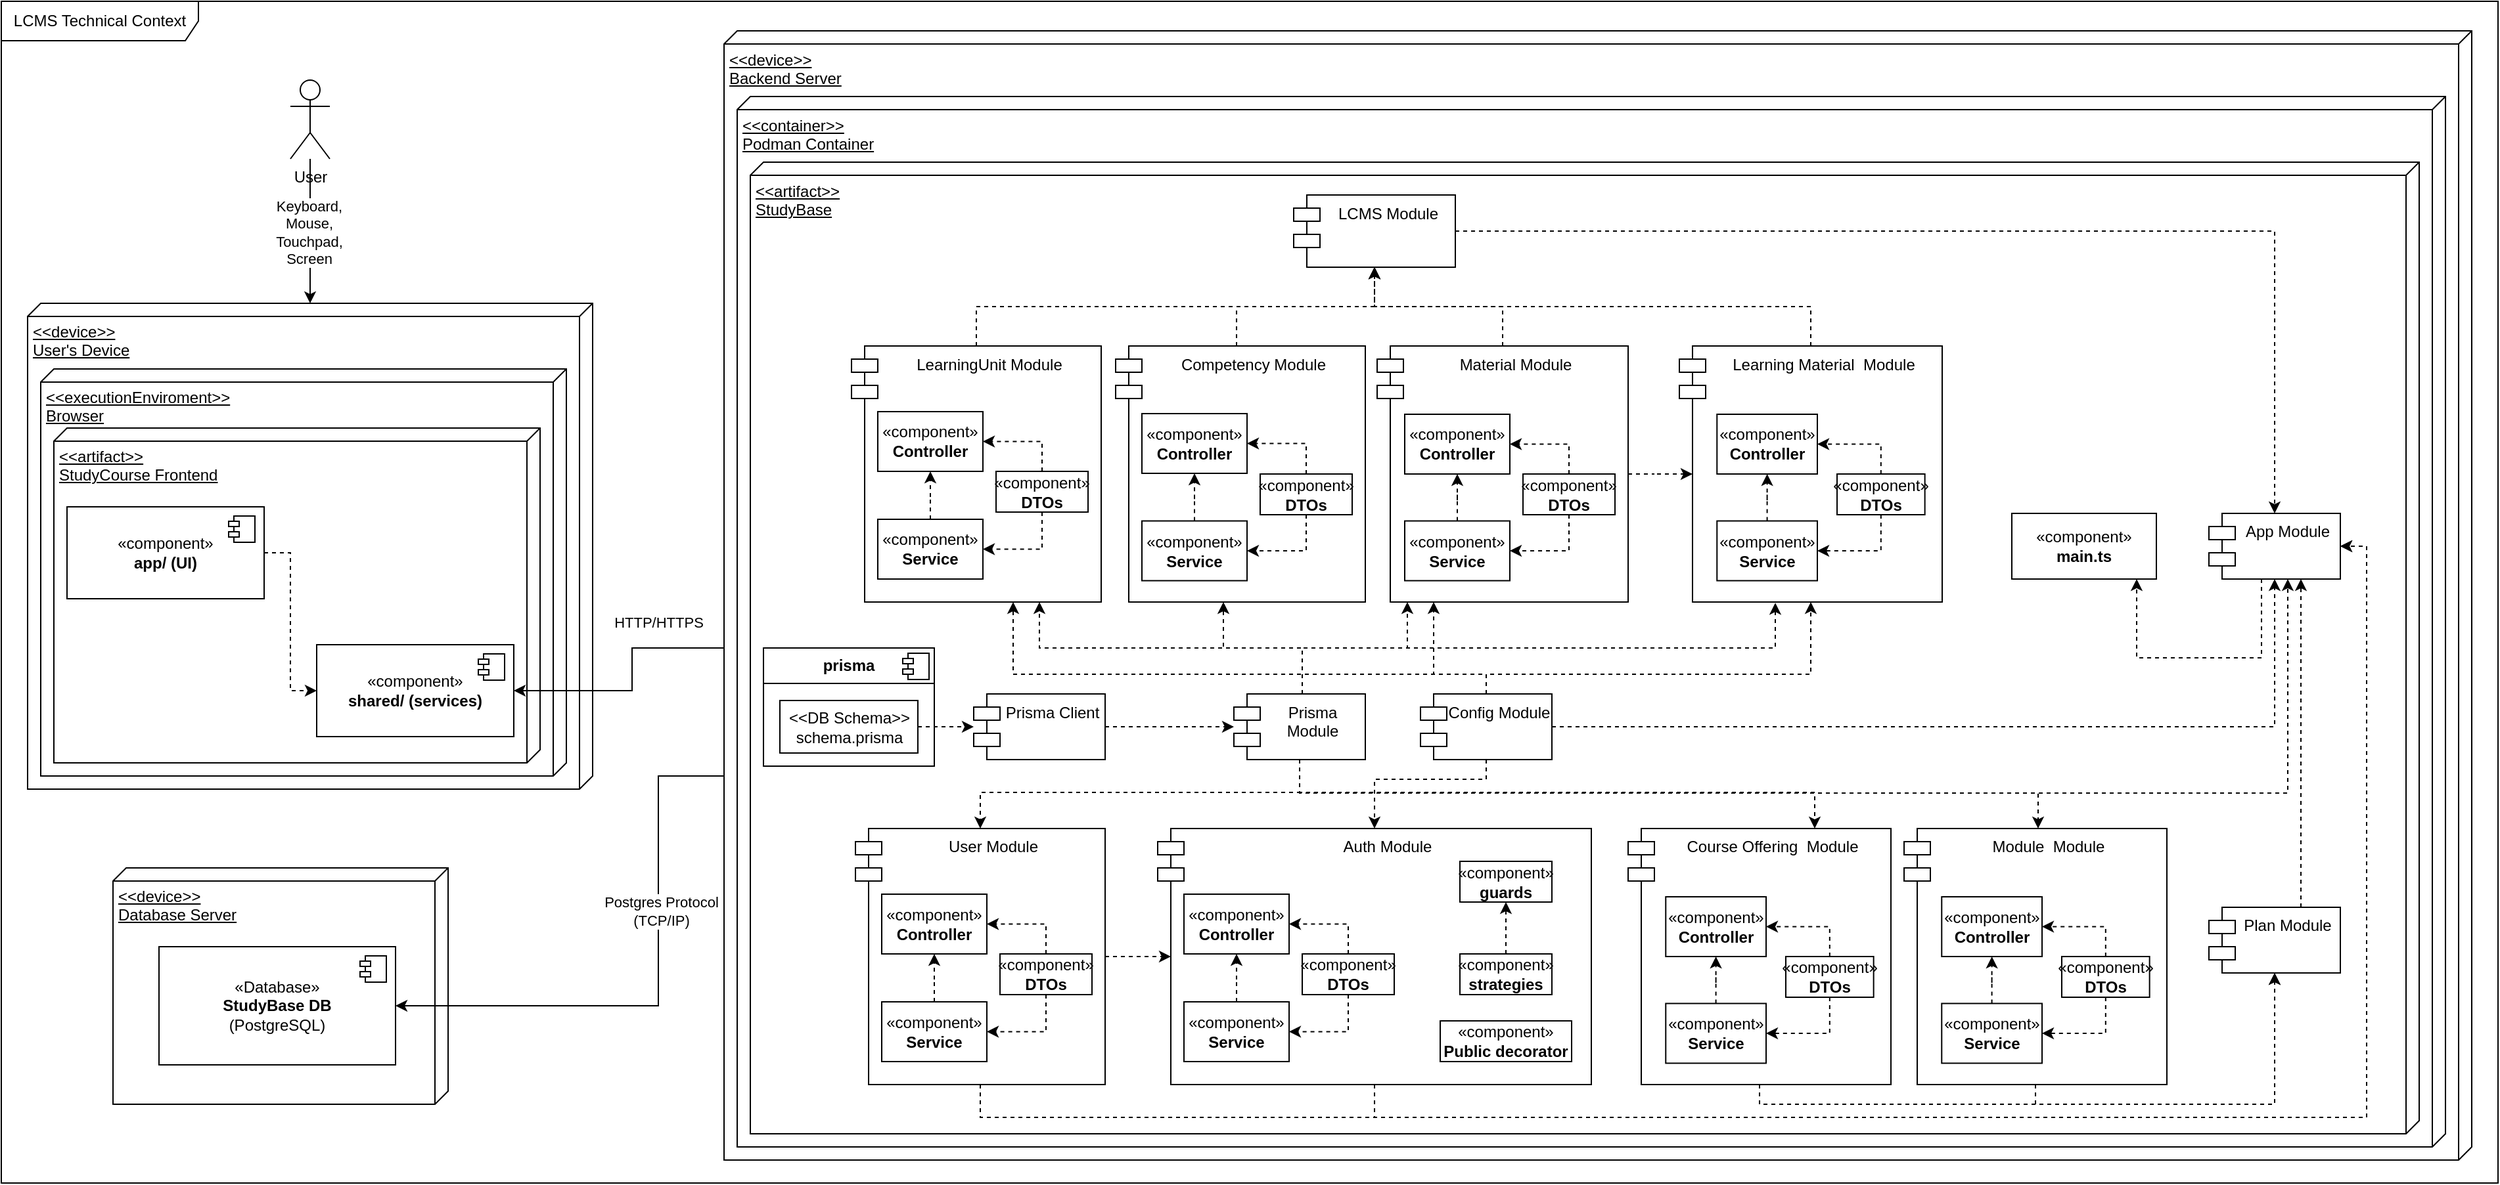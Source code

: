<mxfile version="25.0.3">
  <diagram name="Page-1" id="3V8vz6xEhUbXwEFhNSxs">
    <mxGraphModel dx="1974" dy="1777" grid="1" gridSize="10" guides="1" tooltips="1" connect="1" arrows="1" fold="1" page="1" pageScale="1" pageWidth="827" pageHeight="1169" math="0" shadow="0">
      <root>
        <mxCell id="0" />
        <mxCell id="1" parent="0" />
        <mxCell id="BuL4cJ5vDAZep0cfOdnn-6" style="edgeStyle=orthogonalEdgeStyle;rounded=1;orthogonalLoop=1;jettySize=auto;html=1;curved=0;" parent="1" source="BuL4cJ5vDAZep0cfOdnn-1" target="BuL4cJ5vDAZep0cfOdnn-3" edge="1">
          <mxGeometry relative="1" as="geometry" />
        </mxCell>
        <mxCell id="BuL4cJ5vDAZep0cfOdnn-7" value="&lt;div&gt;Keyboard,&lt;/div&gt;&lt;div&gt;Mouse,&lt;/div&gt;&lt;div&gt;Touchpad,&lt;/div&gt;&lt;div&gt;Screen&lt;br&gt;&lt;/div&gt;" style="edgeLabel;html=1;align=center;verticalAlign=middle;resizable=0;points=[];" parent="BuL4cJ5vDAZep0cfOdnn-6" vertex="1" connectable="0">
          <mxGeometry x="0.01" y="-1" relative="1" as="geometry">
            <mxPoint as="offset" />
          </mxGeometry>
        </mxCell>
        <mxCell id="BuL4cJ5vDAZep0cfOdnn-1" value="User" style="shape=umlActor;verticalLabelPosition=bottom;verticalAlign=top;html=1;" parent="1" vertex="1">
          <mxGeometry x="120" width="30" height="60" as="geometry" />
        </mxCell>
        <mxCell id="BuL4cJ5vDAZep0cfOdnn-2" value="LCMS Technical Context" style="shape=umlFrame;whiteSpace=wrap;html=1;pointerEvents=0;width=150;height=30;" parent="1" vertex="1">
          <mxGeometry x="-100" y="-60" width="1900" height="900" as="geometry" />
        </mxCell>
        <mxCell id="BuL4cJ5vDAZep0cfOdnn-180" value="" style="group" parent="1" vertex="1" connectable="0">
          <mxGeometry x="-80" y="170" width="430" height="370" as="geometry" />
        </mxCell>
        <mxCell id="BuL4cJ5vDAZep0cfOdnn-3" value="&lt;div&gt;&amp;lt;&amp;lt;device&amp;gt;&amp;gt;&lt;/div&gt;&lt;div&gt;User&#39;s Device&lt;/div&gt;" style="verticalAlign=top;align=left;spacingTop=8;spacingLeft=2;spacingRight=12;shape=cube;size=10;direction=south;fontStyle=4;html=1;whiteSpace=wrap;" parent="BuL4cJ5vDAZep0cfOdnn-180" vertex="1">
          <mxGeometry width="430" height="370" as="geometry" />
        </mxCell>
        <mxCell id="BuL4cJ5vDAZep0cfOdnn-5" value="&lt;div&gt;&amp;lt;&amp;lt;executionEnviroment&amp;gt;&amp;gt;&lt;/div&gt;&lt;div&gt;Browser&lt;br&gt;&lt;/div&gt;" style="verticalAlign=top;align=left;spacingTop=8;spacingLeft=2;spacingRight=12;shape=cube;size=10;direction=south;fontStyle=4;html=1;whiteSpace=wrap;" parent="BuL4cJ5vDAZep0cfOdnn-180" vertex="1">
          <mxGeometry x="10" y="50" width="400" height="310" as="geometry" />
        </mxCell>
        <mxCell id="BuL4cJ5vDAZep0cfOdnn-8" value="&lt;div&gt;&amp;lt;&amp;lt;artifact&amp;gt;&amp;gt;&lt;/div&gt;&lt;div&gt;StudyCourse Frontend&lt;br&gt;&lt;/div&gt;" style="verticalAlign=top;align=left;spacingTop=8;spacingLeft=2;spacingRight=12;shape=cube;size=10;direction=south;fontStyle=4;html=1;whiteSpace=wrap;" parent="BuL4cJ5vDAZep0cfOdnn-180" vertex="1">
          <mxGeometry x="20" y="95" width="370" height="255" as="geometry" />
        </mxCell>
        <mxCell id="BuL4cJ5vDAZep0cfOdnn-9" value="«component»&lt;br&gt;&lt;b&gt;shared/ (services)&lt;/b&gt;" style="html=1;dropTarget=0;whiteSpace=wrap;" parent="BuL4cJ5vDAZep0cfOdnn-180" vertex="1">
          <mxGeometry x="220" y="260" width="150" height="70" as="geometry" />
        </mxCell>
        <mxCell id="BuL4cJ5vDAZep0cfOdnn-10" value="" style="shape=module;jettyWidth=8;jettyHeight=4;" parent="BuL4cJ5vDAZep0cfOdnn-9" vertex="1">
          <mxGeometry x="1" width="20" height="20" relative="1" as="geometry">
            <mxPoint x="-27" y="7" as="offset" />
          </mxGeometry>
        </mxCell>
        <mxCell id="BuL4cJ5vDAZep0cfOdnn-13" style="edgeStyle=orthogonalEdgeStyle;rounded=0;orthogonalLoop=1;jettySize=auto;html=1;entryX=0;entryY=0.5;entryDx=0;entryDy=0;dashed=1;" parent="BuL4cJ5vDAZep0cfOdnn-180" source="BuL4cJ5vDAZep0cfOdnn-11" target="BuL4cJ5vDAZep0cfOdnn-9" edge="1">
          <mxGeometry relative="1" as="geometry" />
        </mxCell>
        <mxCell id="BuL4cJ5vDAZep0cfOdnn-11" value="&lt;div&gt;«component»&lt;/div&gt;&lt;b&gt;app/ (UI)&lt;/b&gt; " style="html=1;dropTarget=0;whiteSpace=wrap;" parent="BuL4cJ5vDAZep0cfOdnn-180" vertex="1">
          <mxGeometry x="30" y="155" width="150" height="70" as="geometry" />
        </mxCell>
        <mxCell id="BuL4cJ5vDAZep0cfOdnn-12" value="" style="shape=module;jettyWidth=8;jettyHeight=4;" parent="BuL4cJ5vDAZep0cfOdnn-11" vertex="1">
          <mxGeometry x="1" width="20" height="20" relative="1" as="geometry">
            <mxPoint x="-27" y="7" as="offset" />
          </mxGeometry>
        </mxCell>
        <mxCell id="BuL4cJ5vDAZep0cfOdnn-181" value="&lt;div&gt;&amp;lt;&amp;lt;device&amp;gt;&amp;gt;&lt;/div&gt;&lt;div&gt;Database Server&lt;br&gt;&lt;/div&gt;" style="verticalAlign=top;align=left;spacingTop=8;spacingLeft=2;spacingRight=12;shape=cube;size=10;direction=south;fontStyle=4;html=1;whiteSpace=wrap;" parent="1" vertex="1">
          <mxGeometry x="-15" y="600" width="255" height="180" as="geometry" />
        </mxCell>
        <mxCell id="BuL4cJ5vDAZep0cfOdnn-185" style="edgeStyle=orthogonalEdgeStyle;rounded=0;orthogonalLoop=1;jettySize=auto;html=1;startArrow=classic;startFill=1;" parent="1" source="BuL4cJ5vDAZep0cfOdnn-183" target="BuL4cJ5vDAZep0cfOdnn-17" edge="1">
          <mxGeometry relative="1" as="geometry">
            <Array as="points">
              <mxPoint x="400" y="705" />
              <mxPoint x="400" y="530" />
              <mxPoint x="690" y="530" />
            </Array>
          </mxGeometry>
        </mxCell>
        <mxCell id="BuL4cJ5vDAZep0cfOdnn-186" value="&lt;div&gt;Postgres Protocol&lt;/div&gt;&lt;div&gt;(TCP/IP)&lt;br&gt;&lt;/div&gt;" style="edgeLabel;html=1;align=center;verticalAlign=middle;resizable=0;points=[];" parent="BuL4cJ5vDAZep0cfOdnn-185" vertex="1" connectable="0">
          <mxGeometry x="-0.197" y="-2" relative="1" as="geometry">
            <mxPoint as="offset" />
          </mxGeometry>
        </mxCell>
        <mxCell id="BuL4cJ5vDAZep0cfOdnn-183" value="«Database»&lt;br&gt;&lt;div&gt;&lt;b&gt;StudyBase DB&lt;/b&gt;&lt;/div&gt;(PostgreSQL)" style="html=1;dropTarget=0;whiteSpace=wrap;" parent="1" vertex="1">
          <mxGeometry x="20" y="660" width="180" height="90" as="geometry" />
        </mxCell>
        <mxCell id="BuL4cJ5vDAZep0cfOdnn-184" value="" style="shape=module;jettyWidth=8;jettyHeight=4;" parent="BuL4cJ5vDAZep0cfOdnn-183" vertex="1">
          <mxGeometry x="1" width="20" height="20" relative="1" as="geometry">
            <mxPoint x="-27" y="7" as="offset" />
          </mxGeometry>
        </mxCell>
        <mxCell id="BuL4cJ5vDAZep0cfOdnn-187" style="edgeStyle=orthogonalEdgeStyle;rounded=0;orthogonalLoop=1;jettySize=auto;html=1;startArrow=classic;startFill=1;" parent="1" source="BuL4cJ5vDAZep0cfOdnn-9" target="BuL4cJ5vDAZep0cfOdnn-16" edge="1">
          <mxGeometry relative="1" as="geometry" />
        </mxCell>
        <mxCell id="BuL4cJ5vDAZep0cfOdnn-189" value="HTTP/HTTPS" style="edgeLabel;html=1;align=center;verticalAlign=middle;resizable=0;points=[];" parent="BuL4cJ5vDAZep0cfOdnn-187" vertex="1" connectable="0">
          <mxGeometry x="0.275" y="-1" relative="1" as="geometry">
            <mxPoint x="7" y="-21" as="offset" />
          </mxGeometry>
        </mxCell>
        <mxCell id="BuL4cJ5vDAZep0cfOdnn-14" value="&lt;div&gt;&amp;lt;&amp;lt;device&amp;gt;&amp;gt;&lt;/div&gt;&lt;div&gt;Backend Server&lt;br&gt;&lt;/div&gt;" style="verticalAlign=top;align=left;spacingTop=8;spacingLeft=2;spacingRight=12;shape=cube;size=10;direction=south;fontStyle=4;html=1;whiteSpace=wrap;" parent="1" vertex="1">
          <mxGeometry x="450" y="-37.5" width="1330" height="860" as="geometry" />
        </mxCell>
        <mxCell id="BuL4cJ5vDAZep0cfOdnn-15" value="&lt;div&gt;&amp;lt;&amp;lt;container&amp;gt;&amp;gt;&lt;/div&gt;&lt;div&gt;Podman Container&lt;br&gt;&lt;/div&gt;" style="verticalAlign=top;align=left;spacingTop=8;spacingLeft=2;spacingRight=12;shape=cube;size=10;direction=south;fontStyle=4;html=1;whiteSpace=wrap;" parent="1" vertex="1">
          <mxGeometry x="460" y="12.5" width="1300" height="800" as="geometry" />
        </mxCell>
        <mxCell id="BuL4cJ5vDAZep0cfOdnn-16" value="&lt;div&gt;&amp;lt;&amp;lt;artifact&amp;gt;&amp;gt;&lt;/div&gt;&lt;div&gt;StudyBase&lt;br&gt;&lt;/div&gt;" style="verticalAlign=top;align=left;spacingTop=8;spacingLeft=2;spacingRight=12;shape=cube;size=10;direction=south;fontStyle=4;html=1;whiteSpace=wrap;" parent="1" vertex="1">
          <mxGeometry x="470" y="62.5" width="1270" height="740" as="geometry" />
        </mxCell>
        <mxCell id="BuL4cJ5vDAZep0cfOdnn-58" style="edgeStyle=orthogonalEdgeStyle;rounded=0;orthogonalLoop=1;jettySize=auto;html=1;dashed=1;" parent="1" source="BuL4cJ5vDAZep0cfOdnn-17" target="BuL4cJ5vDAZep0cfOdnn-57" edge="1">
          <mxGeometry relative="1" as="geometry" />
        </mxCell>
        <mxCell id="BuL4cJ5vDAZep0cfOdnn-17" value="Prisma Client" style="shape=module;align=left;spacingLeft=20;align=center;verticalAlign=top;whiteSpace=wrap;html=1;" parent="1" vertex="1">
          <mxGeometry x="640" y="467.5" width="100" height="50" as="geometry" />
        </mxCell>
        <mxCell id="BuL4cJ5vDAZep0cfOdnn-29" value="" style="group" parent="1" vertex="1" connectable="0">
          <mxGeometry x="480" y="432.5" width="130" height="90" as="geometry" />
        </mxCell>
        <mxCell id="BuL4cJ5vDAZep0cfOdnn-22" value="&lt;p style=&quot;margin:0px;margin-top:6px;text-align:center;&quot;&gt;&lt;b&gt;prisma&lt;/b&gt;&lt;/p&gt;&lt;hr size=&quot;1&quot; style=&quot;border-style:solid;&quot;&gt;" style="align=left;overflow=fill;html=1;dropTarget=0;whiteSpace=wrap;" parent="BuL4cJ5vDAZep0cfOdnn-29" vertex="1">
          <mxGeometry width="130" height="90" as="geometry" />
        </mxCell>
        <mxCell id="BuL4cJ5vDAZep0cfOdnn-23" value="" style="shape=component;jettyWidth=8;jettyHeight=4;" parent="BuL4cJ5vDAZep0cfOdnn-22" vertex="1">
          <mxGeometry x="1" width="20" height="20" relative="1" as="geometry">
            <mxPoint x="-24" y="4" as="offset" />
          </mxGeometry>
        </mxCell>
        <mxCell id="BuL4cJ5vDAZep0cfOdnn-27" value="&amp;lt;&amp;lt;DB Schema&amp;gt;&amp;gt;&lt;br&gt;&lt;div&gt;schema.prisma&lt;/div&gt;" style="html=1;whiteSpace=wrap;" parent="BuL4cJ5vDAZep0cfOdnn-29" vertex="1">
          <mxGeometry x="12.5" y="40" width="105" height="40" as="geometry" />
        </mxCell>
        <mxCell id="BuL4cJ5vDAZep0cfOdnn-28" style="edgeStyle=orthogonalEdgeStyle;rounded=0;orthogonalLoop=1;jettySize=auto;html=1;dashed=1;" parent="1" source="BuL4cJ5vDAZep0cfOdnn-27" target="BuL4cJ5vDAZep0cfOdnn-17" edge="1">
          <mxGeometry relative="1" as="geometry" />
        </mxCell>
        <mxCell id="BuL4cJ5vDAZep0cfOdnn-110" style="edgeStyle=orthogonalEdgeStyle;rounded=0;orthogonalLoop=1;jettySize=auto;html=1;dashed=1;" parent="1" source="BuL4cJ5vDAZep0cfOdnn-57" target="BuL4cJ5vDAZep0cfOdnn-95" edge="1">
          <mxGeometry relative="1" as="geometry">
            <Array as="points">
              <mxPoint x="888" y="542.5" />
              <mxPoint x="645" y="542.5" />
            </Array>
          </mxGeometry>
        </mxCell>
        <mxCell id="BuL4cJ5vDAZep0cfOdnn-163" style="edgeStyle=orthogonalEdgeStyle;rounded=0;orthogonalLoop=1;jettySize=auto;html=1;dashed=1;" parent="1" source="BuL4cJ5vDAZep0cfOdnn-57" target="BuL4cJ5vDAZep0cfOdnn-155" edge="1">
          <mxGeometry relative="1" as="geometry">
            <Array as="points">
              <mxPoint x="888" y="542.5" />
              <mxPoint x="1280" y="542.5" />
            </Array>
          </mxGeometry>
        </mxCell>
        <mxCell id="BuL4cJ5vDAZep0cfOdnn-175" style="edgeStyle=orthogonalEdgeStyle;rounded=0;orthogonalLoop=1;jettySize=auto;html=1;dashed=1;" parent="1" source="BuL4cJ5vDAZep0cfOdnn-57" target="BuL4cJ5vDAZep0cfOdnn-165" edge="1">
          <mxGeometry relative="1" as="geometry">
            <Array as="points">
              <mxPoint x="888" y="543" />
              <mxPoint x="1640" y="543" />
            </Array>
          </mxGeometry>
        </mxCell>
        <mxCell id="BuL4cJ5vDAZep0cfOdnn-57" value="Prisma Module" style="shape=module;align=left;spacingLeft=20;align=center;verticalAlign=top;whiteSpace=wrap;html=1;" parent="1" vertex="1">
          <mxGeometry x="838" y="467.5" width="100" height="50" as="geometry" />
        </mxCell>
        <mxCell id="BuL4cJ5vDAZep0cfOdnn-117" style="edgeStyle=orthogonalEdgeStyle;rounded=0;orthogonalLoop=1;jettySize=auto;html=1;dashed=1;" parent="1" source="BuL4cJ5vDAZep0cfOdnn-62" target="BuL4cJ5vDAZep0cfOdnn-103" edge="1">
          <mxGeometry relative="1" as="geometry">
            <Array as="points">
              <mxPoint x="1030" y="532.5" />
              <mxPoint x="945" y="532.5" />
            </Array>
          </mxGeometry>
        </mxCell>
        <mxCell id="BuL4cJ5vDAZep0cfOdnn-174" style="edgeStyle=orthogonalEdgeStyle;rounded=0;orthogonalLoop=1;jettySize=auto;html=1;dashed=1;" parent="1" source="BuL4cJ5vDAZep0cfOdnn-62" target="BuL4cJ5vDAZep0cfOdnn-165" edge="1">
          <mxGeometry relative="1" as="geometry" />
        </mxCell>
        <mxCell id="BuL4cJ5vDAZep0cfOdnn-62" value="Config Module" style="shape=module;align=left;spacingLeft=20;align=center;verticalAlign=top;whiteSpace=wrap;html=1;" parent="1" vertex="1">
          <mxGeometry x="980" y="467.5" width="100" height="50" as="geometry" />
        </mxCell>
        <mxCell id="BuL4cJ5vDAZep0cfOdnn-70" style="edgeStyle=orthogonalEdgeStyle;rounded=0;orthogonalLoop=1;jettySize=auto;html=1;dashed=1;" parent="1" source="BuL4cJ5vDAZep0cfOdnn-62" target="BuL4cJ5vDAZep0cfOdnn-32" edge="1">
          <mxGeometry relative="1" as="geometry">
            <Array as="points">
              <mxPoint x="1030" y="452.5" />
              <mxPoint x="670" y="452.5" />
            </Array>
          </mxGeometry>
        </mxCell>
        <mxCell id="BuL4cJ5vDAZep0cfOdnn-63" style="edgeStyle=orthogonalEdgeStyle;rounded=0;orthogonalLoop=1;jettySize=auto;html=1;dashed=1;" parent="1" source="BuL4cJ5vDAZep0cfOdnn-57" target="BuL4cJ5vDAZep0cfOdnn-32" edge="1">
          <mxGeometry relative="1" as="geometry">
            <Array as="points">
              <mxPoint x="890" y="432.5" />
              <mxPoint x="690" y="432.5" />
            </Array>
          </mxGeometry>
        </mxCell>
        <mxCell id="BuL4cJ5vDAZep0cfOdnn-64" style="edgeStyle=orthogonalEdgeStyle;rounded=0;orthogonalLoop=1;jettySize=auto;html=1;dashed=1;" parent="1" source="BuL4cJ5vDAZep0cfOdnn-57" target="BuL4cJ5vDAZep0cfOdnn-42" edge="1">
          <mxGeometry relative="1" as="geometry">
            <Array as="points">
              <mxPoint x="890" y="432.5" />
              <mxPoint x="830" y="432.5" />
            </Array>
          </mxGeometry>
        </mxCell>
        <mxCell id="BuL4cJ5vDAZep0cfOdnn-65" style="edgeStyle=orthogonalEdgeStyle;rounded=0;orthogonalLoop=1;jettySize=auto;html=1;dashed=1;" parent="1" source="BuL4cJ5vDAZep0cfOdnn-57" target="BuL4cJ5vDAZep0cfOdnn-47" edge="1">
          <mxGeometry relative="1" as="geometry">
            <Array as="points">
              <mxPoint x="890" y="432.5" />
              <mxPoint x="970" y="432.5" />
            </Array>
          </mxGeometry>
        </mxCell>
        <mxCell id="BuL4cJ5vDAZep0cfOdnn-69" style="edgeStyle=orthogonalEdgeStyle;rounded=0;orthogonalLoop=1;jettySize=auto;html=1;dashed=1;" parent="1" source="BuL4cJ5vDAZep0cfOdnn-62" target="BuL4cJ5vDAZep0cfOdnn-47" edge="1">
          <mxGeometry relative="1" as="geometry">
            <Array as="points">
              <mxPoint x="1030" y="452.5" />
              <mxPoint x="990" y="452.5" />
            </Array>
          </mxGeometry>
        </mxCell>
        <mxCell id="BuL4cJ5vDAZep0cfOdnn-67" style="edgeStyle=orthogonalEdgeStyle;rounded=0;orthogonalLoop=1;jettySize=auto;html=1;dashed=1;entryX=0.5;entryY=1;entryDx=0;entryDy=0;" parent="1" source="BuL4cJ5vDAZep0cfOdnn-62" target="BuL4cJ5vDAZep0cfOdnn-52" edge="1">
          <mxGeometry relative="1" as="geometry">
            <Array as="points">
              <mxPoint x="1030" y="452.5" />
              <mxPoint x="1277" y="452.5" />
            </Array>
          </mxGeometry>
        </mxCell>
        <mxCell id="BuL4cJ5vDAZep0cfOdnn-94" value="" style="group" parent="1" vertex="1" connectable="0">
          <mxGeometry x="550" y="570" width="190" height="195" as="geometry" />
        </mxCell>
        <mxCell id="BuL4cJ5vDAZep0cfOdnn-95" value="User Module" style="shape=module;align=left;spacingLeft=20;align=center;verticalAlign=top;whiteSpace=wrap;html=1;" parent="BuL4cJ5vDAZep0cfOdnn-94" vertex="1">
          <mxGeometry width="190" height="195" as="geometry" />
        </mxCell>
        <mxCell id="BuL4cJ5vDAZep0cfOdnn-96" value="&lt;div&gt;«component»&lt;/div&gt;&lt;div&gt;&lt;b&gt;Controller&lt;/b&gt;&lt;/div&gt;" style="html=1;whiteSpace=wrap;" parent="BuL4cJ5vDAZep0cfOdnn-94" vertex="1">
          <mxGeometry x="20" y="50" width="80" height="45.5" as="geometry" />
        </mxCell>
        <mxCell id="BuL4cJ5vDAZep0cfOdnn-97" value="&lt;div&gt;«component»&lt;/div&gt;&lt;div&gt;&lt;b&gt;Service&lt;/b&gt;&lt;/div&gt;" style="html=1;whiteSpace=wrap;" parent="BuL4cJ5vDAZep0cfOdnn-94" vertex="1">
          <mxGeometry x="20" y="132" width="80" height="45.5" as="geometry" />
        </mxCell>
        <mxCell id="BuL4cJ5vDAZep0cfOdnn-98" value="«component»&lt;br&gt;&lt;b&gt;DTOs&lt;/b&gt;" style="html=1;whiteSpace=wrap;" parent="BuL4cJ5vDAZep0cfOdnn-94" vertex="1">
          <mxGeometry x="110" y="95.5" width="70" height="31" as="geometry" />
        </mxCell>
        <mxCell id="BuL4cJ5vDAZep0cfOdnn-99" style="edgeStyle=orthogonalEdgeStyle;rounded=0;orthogonalLoop=1;jettySize=auto;html=1;entryX=0.5;entryY=1;entryDx=0;entryDy=0;dashed=1;" parent="BuL4cJ5vDAZep0cfOdnn-94" source="BuL4cJ5vDAZep0cfOdnn-97" target="BuL4cJ5vDAZep0cfOdnn-96" edge="1">
          <mxGeometry relative="1" as="geometry" />
        </mxCell>
        <mxCell id="BuL4cJ5vDAZep0cfOdnn-100" style="edgeStyle=orthogonalEdgeStyle;rounded=0;orthogonalLoop=1;jettySize=auto;html=1;entryX=1;entryY=0.5;entryDx=0;entryDy=0;exitX=0.5;exitY=1;exitDx=0;exitDy=0;dashed=1;" parent="BuL4cJ5vDAZep0cfOdnn-94" source="BuL4cJ5vDAZep0cfOdnn-98" target="BuL4cJ5vDAZep0cfOdnn-97" edge="1">
          <mxGeometry relative="1" as="geometry" />
        </mxCell>
        <mxCell id="BuL4cJ5vDAZep0cfOdnn-101" style="edgeStyle=orthogonalEdgeStyle;rounded=0;orthogonalLoop=1;jettySize=auto;html=1;entryX=1;entryY=0.5;entryDx=0;entryDy=0;exitX=0.5;exitY=0;exitDx=0;exitDy=0;dashed=1;" parent="BuL4cJ5vDAZep0cfOdnn-94" source="BuL4cJ5vDAZep0cfOdnn-98" target="BuL4cJ5vDAZep0cfOdnn-96" edge="1">
          <mxGeometry relative="1" as="geometry" />
        </mxCell>
        <mxCell id="BuL4cJ5vDAZep0cfOdnn-92" style="edgeStyle=orthogonalEdgeStyle;rounded=0;orthogonalLoop=1;jettySize=auto;html=1;dashed=1;entryX=0.365;entryY=1.003;entryDx=0;entryDy=0;entryPerimeter=0;" parent="1" source="BuL4cJ5vDAZep0cfOdnn-57" target="BuL4cJ5vDAZep0cfOdnn-52" edge="1">
          <mxGeometry relative="1" as="geometry">
            <mxPoint x="1240" y="602.5" as="targetPoint" />
            <Array as="points">
              <mxPoint x="890" y="432.5" />
              <mxPoint x="1250" y="432.5" />
            </Array>
          </mxGeometry>
        </mxCell>
        <mxCell id="BuL4cJ5vDAZep0cfOdnn-114" style="edgeStyle=orthogonalEdgeStyle;rounded=0;orthogonalLoop=1;jettySize=auto;html=1;entryX=0;entryY=0.5;entryDx=10;entryDy=0;entryPerimeter=0;dashed=1;" parent="1" source="BuL4cJ5vDAZep0cfOdnn-95" target="BuL4cJ5vDAZep0cfOdnn-103" edge="1">
          <mxGeometry relative="1" as="geometry" />
        </mxCell>
        <mxCell id="BuL4cJ5vDAZep0cfOdnn-116" value="" style="group" parent="1" vertex="1" connectable="0">
          <mxGeometry x="780" y="570" width="330" height="195" as="geometry" />
        </mxCell>
        <mxCell id="BuL4cJ5vDAZep0cfOdnn-103" value="Auth Module" style="shape=module;align=left;spacingLeft=20;align=center;verticalAlign=top;whiteSpace=wrap;html=1;" parent="BuL4cJ5vDAZep0cfOdnn-116" vertex="1">
          <mxGeometry width="330" height="195" as="geometry" />
        </mxCell>
        <mxCell id="BuL4cJ5vDAZep0cfOdnn-104" value="&lt;div&gt;«component»&lt;/div&gt;&lt;div&gt;&lt;b&gt;Controller&lt;/b&gt;&lt;/div&gt;" style="html=1;whiteSpace=wrap;" parent="BuL4cJ5vDAZep0cfOdnn-116" vertex="1">
          <mxGeometry x="20" y="50" width="80" height="45.5" as="geometry" />
        </mxCell>
        <mxCell id="BuL4cJ5vDAZep0cfOdnn-105" value="&lt;div&gt;«component»&lt;/div&gt;&lt;div&gt;&lt;b&gt;Service&lt;/b&gt;&lt;/div&gt;" style="html=1;whiteSpace=wrap;" parent="BuL4cJ5vDAZep0cfOdnn-116" vertex="1">
          <mxGeometry x="20" y="132" width="80" height="45.5" as="geometry" />
        </mxCell>
        <mxCell id="BuL4cJ5vDAZep0cfOdnn-106" value="«component»&lt;br&gt;&lt;b&gt;DTOs&lt;/b&gt;" style="html=1;whiteSpace=wrap;" parent="BuL4cJ5vDAZep0cfOdnn-116" vertex="1">
          <mxGeometry x="110" y="95.5" width="70" height="31" as="geometry" />
        </mxCell>
        <mxCell id="BuL4cJ5vDAZep0cfOdnn-111" value="«component»&lt;br&gt;&lt;b&gt;guards&lt;/b&gt;" style="html=1;whiteSpace=wrap;" parent="BuL4cJ5vDAZep0cfOdnn-116" vertex="1">
          <mxGeometry x="230" y="25" width="70" height="31" as="geometry" />
        </mxCell>
        <mxCell id="BuL4cJ5vDAZep0cfOdnn-112" value="«component»&lt;br&gt;&lt;b&gt;strategies&lt;/b&gt;" style="html=1;whiteSpace=wrap;" parent="BuL4cJ5vDAZep0cfOdnn-116" vertex="1">
          <mxGeometry x="230" y="95.5" width="70" height="31" as="geometry" />
        </mxCell>
        <mxCell id="BuL4cJ5vDAZep0cfOdnn-113" value="&lt;div&gt;«component»&lt;/div&gt;&lt;b&gt;Public decorator&lt;/b&gt;" style="html=1;whiteSpace=wrap;" parent="BuL4cJ5vDAZep0cfOdnn-116" vertex="1">
          <mxGeometry x="215" y="146.5" width="100" height="31" as="geometry" />
        </mxCell>
        <mxCell id="BuL4cJ5vDAZep0cfOdnn-107" style="edgeStyle=orthogonalEdgeStyle;rounded=0;orthogonalLoop=1;jettySize=auto;html=1;entryX=0.5;entryY=1;entryDx=0;entryDy=0;dashed=1;" parent="BuL4cJ5vDAZep0cfOdnn-116" source="BuL4cJ5vDAZep0cfOdnn-105" target="BuL4cJ5vDAZep0cfOdnn-104" edge="1">
          <mxGeometry relative="1" as="geometry" />
        </mxCell>
        <mxCell id="BuL4cJ5vDAZep0cfOdnn-108" style="edgeStyle=orthogonalEdgeStyle;rounded=0;orthogonalLoop=1;jettySize=auto;html=1;entryX=1;entryY=0.5;entryDx=0;entryDy=0;exitX=0.5;exitY=1;exitDx=0;exitDy=0;dashed=1;" parent="BuL4cJ5vDAZep0cfOdnn-116" source="BuL4cJ5vDAZep0cfOdnn-106" target="BuL4cJ5vDAZep0cfOdnn-105" edge="1">
          <mxGeometry relative="1" as="geometry" />
        </mxCell>
        <mxCell id="BuL4cJ5vDAZep0cfOdnn-109" style="edgeStyle=orthogonalEdgeStyle;rounded=0;orthogonalLoop=1;jettySize=auto;html=1;entryX=1;entryY=0.5;entryDx=0;entryDy=0;exitX=0.5;exitY=0;exitDx=0;exitDy=0;dashed=1;" parent="BuL4cJ5vDAZep0cfOdnn-116" source="BuL4cJ5vDAZep0cfOdnn-106" target="BuL4cJ5vDAZep0cfOdnn-104" edge="1">
          <mxGeometry relative="1" as="geometry" />
        </mxCell>
        <mxCell id="BuL4cJ5vDAZep0cfOdnn-115" style="edgeStyle=orthogonalEdgeStyle;rounded=0;orthogonalLoop=1;jettySize=auto;html=1;entryX=0.5;entryY=1;entryDx=0;entryDy=0;dashed=1;" parent="BuL4cJ5vDAZep0cfOdnn-116" source="BuL4cJ5vDAZep0cfOdnn-112" target="BuL4cJ5vDAZep0cfOdnn-111" edge="1">
          <mxGeometry relative="1" as="geometry" />
        </mxCell>
        <mxCell id="BuL4cJ5vDAZep0cfOdnn-154" value="" style="group" parent="1" vertex="1" connectable="0">
          <mxGeometry x="1138" y="570" width="210" height="195" as="geometry" />
        </mxCell>
        <mxCell id="BuL4cJ5vDAZep0cfOdnn-155" value="Course Offering&amp;nbsp; Module" style="shape=module;align=left;spacingLeft=20;align=center;verticalAlign=top;whiteSpace=wrap;html=1;" parent="BuL4cJ5vDAZep0cfOdnn-154" vertex="1">
          <mxGeometry width="200" height="195" as="geometry" />
        </mxCell>
        <mxCell id="BuL4cJ5vDAZep0cfOdnn-156" value="&lt;div&gt;«component»&lt;/div&gt;&lt;div&gt;&lt;b&gt;Controller&lt;/b&gt;&lt;/div&gt;" style="html=1;whiteSpace=wrap;" parent="BuL4cJ5vDAZep0cfOdnn-154" vertex="1">
          <mxGeometry x="28.636" y="52" width="76.364" height="45.5" as="geometry" />
        </mxCell>
        <mxCell id="BuL4cJ5vDAZep0cfOdnn-157" value="&lt;div&gt;«component»&lt;/div&gt;&lt;div&gt;&lt;b&gt;Service&lt;/b&gt;&lt;/div&gt;" style="html=1;whiteSpace=wrap;" parent="BuL4cJ5vDAZep0cfOdnn-154" vertex="1">
          <mxGeometry x="28.636" y="133.25" width="76.364" height="45.5" as="geometry" />
        </mxCell>
        <mxCell id="BuL4cJ5vDAZep0cfOdnn-158" value="«component»&lt;br&gt;&lt;b&gt;DTOs&lt;/b&gt;" style="html=1;whiteSpace=wrap;" parent="BuL4cJ5vDAZep0cfOdnn-154" vertex="1">
          <mxGeometry x="120.001" y="97.5" width="66.818" height="31" as="geometry" />
        </mxCell>
        <mxCell id="BuL4cJ5vDAZep0cfOdnn-159" style="edgeStyle=orthogonalEdgeStyle;rounded=0;orthogonalLoop=1;jettySize=auto;html=1;entryX=0.5;entryY=1;entryDx=0;entryDy=0;dashed=1;" parent="BuL4cJ5vDAZep0cfOdnn-154" source="BuL4cJ5vDAZep0cfOdnn-157" target="BuL4cJ5vDAZep0cfOdnn-156" edge="1">
          <mxGeometry relative="1" as="geometry" />
        </mxCell>
        <mxCell id="BuL4cJ5vDAZep0cfOdnn-160" style="edgeStyle=orthogonalEdgeStyle;rounded=0;orthogonalLoop=1;jettySize=auto;html=1;entryX=1;entryY=0.5;entryDx=0;entryDy=0;exitX=0.5;exitY=1;exitDx=0;exitDy=0;dashed=1;" parent="BuL4cJ5vDAZep0cfOdnn-154" source="BuL4cJ5vDAZep0cfOdnn-158" target="BuL4cJ5vDAZep0cfOdnn-157" edge="1">
          <mxGeometry relative="1" as="geometry" />
        </mxCell>
        <mxCell id="BuL4cJ5vDAZep0cfOdnn-161" style="edgeStyle=orthogonalEdgeStyle;rounded=0;orthogonalLoop=1;jettySize=auto;html=1;entryX=1;entryY=0.5;entryDx=0;entryDy=0;exitX=0.5;exitY=0;exitDx=0;exitDy=0;dashed=1;" parent="BuL4cJ5vDAZep0cfOdnn-154" source="BuL4cJ5vDAZep0cfOdnn-158" target="BuL4cJ5vDAZep0cfOdnn-156" edge="1">
          <mxGeometry relative="1" as="geometry" />
        </mxCell>
        <mxCell id="BuL4cJ5vDAZep0cfOdnn-177" style="edgeStyle=orthogonalEdgeStyle;rounded=0;orthogonalLoop=1;jettySize=auto;html=1;dashed=1;" parent="1" source="BuL4cJ5vDAZep0cfOdnn-165" target="BuL4cJ5vDAZep0cfOdnn-176" edge="1">
          <mxGeometry relative="1" as="geometry">
            <Array as="points">
              <mxPoint x="1620" y="440" />
              <mxPoint x="1525" y="440" />
            </Array>
          </mxGeometry>
        </mxCell>
        <mxCell id="BuL4cJ5vDAZep0cfOdnn-165" value="App Module" style="shape=module;align=left;spacingLeft=20;align=center;verticalAlign=top;whiteSpace=wrap;html=1;" parent="1" vertex="1">
          <mxGeometry x="1580" y="330" width="100" height="50" as="geometry" />
        </mxCell>
        <mxCell id="BuL4cJ5vDAZep0cfOdnn-166" style="edgeStyle=orthogonalEdgeStyle;rounded=0;orthogonalLoop=1;jettySize=auto;html=1;dashed=1;" parent="1" source="BuL4cJ5vDAZep0cfOdnn-31" target="BuL4cJ5vDAZep0cfOdnn-165" edge="1">
          <mxGeometry relative="1" as="geometry" />
        </mxCell>
        <mxCell id="BuL4cJ5vDAZep0cfOdnn-168" style="edgeStyle=orthogonalEdgeStyle;rounded=0;orthogonalLoop=1;jettySize=auto;html=1;dashed=1;" parent="1" source="BuL4cJ5vDAZep0cfOdnn-103" target="BuL4cJ5vDAZep0cfOdnn-165" edge="1">
          <mxGeometry relative="1" as="geometry">
            <Array as="points">
              <mxPoint x="945" y="790" />
              <mxPoint x="1700" y="790" />
              <mxPoint x="1700" y="355" />
            </Array>
          </mxGeometry>
        </mxCell>
        <mxCell id="BuL4cJ5vDAZep0cfOdnn-169" style="edgeStyle=orthogonalEdgeStyle;rounded=0;orthogonalLoop=1;jettySize=auto;html=1;dashed=1;" parent="1" source="BuL4cJ5vDAZep0cfOdnn-95" target="BuL4cJ5vDAZep0cfOdnn-165" edge="1">
          <mxGeometry relative="1" as="geometry">
            <Array as="points">
              <mxPoint x="645" y="790" />
              <mxPoint x="1700" y="790" />
              <mxPoint x="1700" y="355" />
            </Array>
          </mxGeometry>
        </mxCell>
        <mxCell id="BuL4cJ5vDAZep0cfOdnn-31" value="LCMS Module" style="shape=module;align=left;spacingLeft=20;align=center;verticalAlign=top;whiteSpace=wrap;html=1;" parent="1" vertex="1">
          <mxGeometry x="883.5" y="87.5" width="123" height="55" as="geometry" />
        </mxCell>
        <mxCell id="BuL4cJ5vDAZep0cfOdnn-80" value="" style="group" parent="1" vertex="1" connectable="0">
          <mxGeometry x="1177" y="202.5" width="210" height="195" as="geometry" />
        </mxCell>
        <mxCell id="BuL4cJ5vDAZep0cfOdnn-52" value="Learning Material&amp;nbsp; Module" style="shape=module;align=left;spacingLeft=20;align=center;verticalAlign=top;whiteSpace=wrap;html=1;" parent="BuL4cJ5vDAZep0cfOdnn-80" vertex="1">
          <mxGeometry width="200" height="195" as="geometry" />
        </mxCell>
        <mxCell id="BuL4cJ5vDAZep0cfOdnn-53" value="&lt;div&gt;«component»&lt;/div&gt;&lt;div&gt;&lt;b&gt;Controller&lt;/b&gt;&lt;/div&gt;" style="html=1;whiteSpace=wrap;" parent="BuL4cJ5vDAZep0cfOdnn-80" vertex="1">
          <mxGeometry x="28.636" y="52" width="76.364" height="45.5" as="geometry" />
        </mxCell>
        <mxCell id="BuL4cJ5vDAZep0cfOdnn-54" value="&lt;div&gt;«component»&lt;/div&gt;&lt;div&gt;&lt;b&gt;Service&lt;/b&gt;&lt;/div&gt;" style="html=1;whiteSpace=wrap;" parent="BuL4cJ5vDAZep0cfOdnn-80" vertex="1">
          <mxGeometry x="28.636" y="133.25" width="76.364" height="45.5" as="geometry" />
        </mxCell>
        <mxCell id="BuL4cJ5vDAZep0cfOdnn-76" value="«component»&lt;br&gt;&lt;b&gt;DTOs&lt;/b&gt;" style="html=1;whiteSpace=wrap;" parent="BuL4cJ5vDAZep0cfOdnn-80" vertex="1">
          <mxGeometry x="120.001" y="97.5" width="66.818" height="31" as="geometry" />
        </mxCell>
        <mxCell id="BuL4cJ5vDAZep0cfOdnn-55" style="edgeStyle=orthogonalEdgeStyle;rounded=0;orthogonalLoop=1;jettySize=auto;html=1;entryX=0.5;entryY=1;entryDx=0;entryDy=0;dashed=1;" parent="BuL4cJ5vDAZep0cfOdnn-80" source="BuL4cJ5vDAZep0cfOdnn-54" target="BuL4cJ5vDAZep0cfOdnn-53" edge="1">
          <mxGeometry relative="1" as="geometry" />
        </mxCell>
        <mxCell id="BuL4cJ5vDAZep0cfOdnn-77" style="edgeStyle=orthogonalEdgeStyle;rounded=0;orthogonalLoop=1;jettySize=auto;html=1;entryX=1;entryY=0.5;entryDx=0;entryDy=0;exitX=0.5;exitY=1;exitDx=0;exitDy=0;dashed=1;" parent="BuL4cJ5vDAZep0cfOdnn-80" source="BuL4cJ5vDAZep0cfOdnn-76" target="BuL4cJ5vDAZep0cfOdnn-54" edge="1">
          <mxGeometry relative="1" as="geometry" />
        </mxCell>
        <mxCell id="BuL4cJ5vDAZep0cfOdnn-78" style="edgeStyle=orthogonalEdgeStyle;rounded=0;orthogonalLoop=1;jettySize=auto;html=1;entryX=1;entryY=0.5;entryDx=0;entryDy=0;exitX=0.5;exitY=0;exitDx=0;exitDy=0;dashed=1;" parent="BuL4cJ5vDAZep0cfOdnn-80" source="BuL4cJ5vDAZep0cfOdnn-76" target="BuL4cJ5vDAZep0cfOdnn-53" edge="1">
          <mxGeometry relative="1" as="geometry" />
        </mxCell>
        <mxCell id="BuL4cJ5vDAZep0cfOdnn-85" value="" style="group" parent="1" vertex="1" connectable="0">
          <mxGeometry x="947" y="202.5" width="191" height="195" as="geometry" />
        </mxCell>
        <mxCell id="BuL4cJ5vDAZep0cfOdnn-47" value="Material Module" style="shape=module;align=left;spacingLeft=20;align=center;verticalAlign=top;whiteSpace=wrap;html=1;" parent="BuL4cJ5vDAZep0cfOdnn-85" vertex="1">
          <mxGeometry width="191" height="195" as="geometry" />
        </mxCell>
        <mxCell id="BuL4cJ5vDAZep0cfOdnn-48" value="&lt;div&gt;«component»&lt;/div&gt;&lt;div&gt;&lt;b&gt;Controller&lt;/b&gt;&lt;/div&gt;" style="html=1;whiteSpace=wrap;" parent="BuL4cJ5vDAZep0cfOdnn-85" vertex="1">
          <mxGeometry x="21" y="52" width="80" height="45.5" as="geometry" />
        </mxCell>
        <mxCell id="BuL4cJ5vDAZep0cfOdnn-49" value="&lt;div&gt;«component»&lt;/div&gt;&lt;div&gt;&lt;b&gt;Service&lt;/b&gt;&lt;/div&gt;" style="html=1;whiteSpace=wrap;" parent="BuL4cJ5vDAZep0cfOdnn-85" vertex="1">
          <mxGeometry x="21" y="133.25" width="80" height="45.5" as="geometry" />
        </mxCell>
        <mxCell id="BuL4cJ5vDAZep0cfOdnn-81" value="«component»&lt;br&gt;&lt;b&gt;DTOs&lt;/b&gt;" style="html=1;whiteSpace=wrap;" parent="BuL4cJ5vDAZep0cfOdnn-85" vertex="1">
          <mxGeometry x="111" y="97.5" width="70" height="31" as="geometry" />
        </mxCell>
        <mxCell id="BuL4cJ5vDAZep0cfOdnn-50" style="edgeStyle=orthogonalEdgeStyle;rounded=0;orthogonalLoop=1;jettySize=auto;html=1;entryX=0.5;entryY=1;entryDx=0;entryDy=0;dashed=1;" parent="BuL4cJ5vDAZep0cfOdnn-85" source="BuL4cJ5vDAZep0cfOdnn-49" target="BuL4cJ5vDAZep0cfOdnn-48" edge="1">
          <mxGeometry relative="1" as="geometry" />
        </mxCell>
        <mxCell id="BuL4cJ5vDAZep0cfOdnn-82" style="edgeStyle=orthogonalEdgeStyle;rounded=0;orthogonalLoop=1;jettySize=auto;html=1;entryX=1;entryY=0.5;entryDx=0;entryDy=0;dashed=1;exitX=0.5;exitY=1;exitDx=0;exitDy=0;" parent="BuL4cJ5vDAZep0cfOdnn-85" source="BuL4cJ5vDAZep0cfOdnn-81" target="BuL4cJ5vDAZep0cfOdnn-49" edge="1">
          <mxGeometry relative="1" as="geometry" />
        </mxCell>
        <mxCell id="BuL4cJ5vDAZep0cfOdnn-83" style="edgeStyle=orthogonalEdgeStyle;rounded=0;orthogonalLoop=1;jettySize=auto;html=1;entryX=1;entryY=0.5;entryDx=0;entryDy=0;exitX=0.5;exitY=0;exitDx=0;exitDy=0;dashed=1;" parent="BuL4cJ5vDAZep0cfOdnn-85" source="BuL4cJ5vDAZep0cfOdnn-81" target="BuL4cJ5vDAZep0cfOdnn-48" edge="1">
          <mxGeometry relative="1" as="geometry" />
        </mxCell>
        <mxCell id="BuL4cJ5vDAZep0cfOdnn-89" value="" style="group" parent="1" vertex="1" connectable="0">
          <mxGeometry x="748" y="202.5" width="190" height="195" as="geometry" />
        </mxCell>
        <mxCell id="BuL4cJ5vDAZep0cfOdnn-42" value="Competency Module" style="shape=module;align=left;spacingLeft=20;align=center;verticalAlign=top;whiteSpace=wrap;html=1;" parent="BuL4cJ5vDAZep0cfOdnn-89" vertex="1">
          <mxGeometry width="190" height="195" as="geometry" />
        </mxCell>
        <mxCell id="BuL4cJ5vDAZep0cfOdnn-43" value="&lt;div&gt;«component»&lt;/div&gt;&lt;div&gt;&lt;b&gt;Controller&lt;/b&gt;&lt;/div&gt;" style="html=1;whiteSpace=wrap;" parent="BuL4cJ5vDAZep0cfOdnn-89" vertex="1">
          <mxGeometry x="20" y="51.5" width="80" height="45.5" as="geometry" />
        </mxCell>
        <mxCell id="BuL4cJ5vDAZep0cfOdnn-44" value="&lt;div&gt;«component»&lt;/div&gt;&lt;div&gt;&lt;b&gt;Service&lt;/b&gt;&lt;/div&gt;" style="html=1;whiteSpace=wrap;" parent="BuL4cJ5vDAZep0cfOdnn-89" vertex="1">
          <mxGeometry x="20" y="133.25" width="80" height="45.5" as="geometry" />
        </mxCell>
        <mxCell id="BuL4cJ5vDAZep0cfOdnn-86" value="«component»&lt;br&gt;&lt;b&gt;DTOs&lt;/b&gt;" style="html=1;whiteSpace=wrap;" parent="BuL4cJ5vDAZep0cfOdnn-89" vertex="1">
          <mxGeometry x="110" y="97.5" width="70" height="31" as="geometry" />
        </mxCell>
        <mxCell id="BuL4cJ5vDAZep0cfOdnn-45" style="edgeStyle=orthogonalEdgeStyle;rounded=0;orthogonalLoop=1;jettySize=auto;html=1;entryX=0.5;entryY=1;entryDx=0;entryDy=0;dashed=1;" parent="BuL4cJ5vDAZep0cfOdnn-89" source="BuL4cJ5vDAZep0cfOdnn-44" target="BuL4cJ5vDAZep0cfOdnn-43" edge="1">
          <mxGeometry relative="1" as="geometry" />
        </mxCell>
        <mxCell id="BuL4cJ5vDAZep0cfOdnn-87" style="edgeStyle=orthogonalEdgeStyle;rounded=0;orthogonalLoop=1;jettySize=auto;html=1;entryX=1;entryY=0.5;entryDx=0;entryDy=0;exitX=0.5;exitY=0;exitDx=0;exitDy=0;dashed=1;" parent="BuL4cJ5vDAZep0cfOdnn-89" source="BuL4cJ5vDAZep0cfOdnn-86" target="BuL4cJ5vDAZep0cfOdnn-43" edge="1">
          <mxGeometry relative="1" as="geometry" />
        </mxCell>
        <mxCell id="BuL4cJ5vDAZep0cfOdnn-88" style="edgeStyle=orthogonalEdgeStyle;rounded=0;orthogonalLoop=1;jettySize=auto;html=1;entryX=1;entryY=0.5;entryDx=0;entryDy=0;exitX=0.5;exitY=1;exitDx=0;exitDy=0;dashed=1;" parent="BuL4cJ5vDAZep0cfOdnn-89" source="BuL4cJ5vDAZep0cfOdnn-86" target="BuL4cJ5vDAZep0cfOdnn-44" edge="1">
          <mxGeometry relative="1" as="geometry" />
        </mxCell>
        <mxCell id="BuL4cJ5vDAZep0cfOdnn-90" value="" style="group" parent="1" vertex="1" connectable="0">
          <mxGeometry x="547" y="202.5" width="190" height="195" as="geometry" />
        </mxCell>
        <mxCell id="BuL4cJ5vDAZep0cfOdnn-32" value="LearningUnit Module" style="shape=module;align=left;spacingLeft=20;align=center;verticalAlign=top;whiteSpace=wrap;html=1;" parent="BuL4cJ5vDAZep0cfOdnn-90" vertex="1">
          <mxGeometry width="190" height="195" as="geometry" />
        </mxCell>
        <mxCell id="BuL4cJ5vDAZep0cfOdnn-37" value="&lt;div&gt;«component»&lt;/div&gt;&lt;div&gt;&lt;b&gt;Controller&lt;/b&gt;&lt;/div&gt;" style="html=1;whiteSpace=wrap;" parent="BuL4cJ5vDAZep0cfOdnn-90" vertex="1">
          <mxGeometry x="20" y="50" width="80" height="45.5" as="geometry" />
        </mxCell>
        <mxCell id="BuL4cJ5vDAZep0cfOdnn-38" value="&lt;div&gt;«component»&lt;/div&gt;&lt;div&gt;&lt;b&gt;Service&lt;/b&gt;&lt;/div&gt;" style="html=1;whiteSpace=wrap;" parent="BuL4cJ5vDAZep0cfOdnn-90" vertex="1">
          <mxGeometry x="20" y="132" width="80" height="45.5" as="geometry" />
        </mxCell>
        <mxCell id="BuL4cJ5vDAZep0cfOdnn-72" value="«component»&lt;br&gt;&lt;b&gt;DTOs&lt;/b&gt;" style="html=1;whiteSpace=wrap;" parent="BuL4cJ5vDAZep0cfOdnn-90" vertex="1">
          <mxGeometry x="110" y="95.5" width="70" height="31" as="geometry" />
        </mxCell>
        <mxCell id="BuL4cJ5vDAZep0cfOdnn-39" style="edgeStyle=orthogonalEdgeStyle;rounded=0;orthogonalLoop=1;jettySize=auto;html=1;entryX=0.5;entryY=1;entryDx=0;entryDy=0;dashed=1;" parent="BuL4cJ5vDAZep0cfOdnn-90" source="BuL4cJ5vDAZep0cfOdnn-38" target="BuL4cJ5vDAZep0cfOdnn-37" edge="1">
          <mxGeometry relative="1" as="geometry" />
        </mxCell>
        <mxCell id="BuL4cJ5vDAZep0cfOdnn-74" style="edgeStyle=orthogonalEdgeStyle;rounded=0;orthogonalLoop=1;jettySize=auto;html=1;entryX=1;entryY=0.5;entryDx=0;entryDy=0;exitX=0.5;exitY=1;exitDx=0;exitDy=0;dashed=1;" parent="BuL4cJ5vDAZep0cfOdnn-90" source="BuL4cJ5vDAZep0cfOdnn-72" target="BuL4cJ5vDAZep0cfOdnn-38" edge="1">
          <mxGeometry relative="1" as="geometry" />
        </mxCell>
        <mxCell id="BuL4cJ5vDAZep0cfOdnn-75" style="edgeStyle=orthogonalEdgeStyle;rounded=0;orthogonalLoop=1;jettySize=auto;html=1;entryX=1;entryY=0.5;entryDx=0;entryDy=0;exitX=0.5;exitY=0;exitDx=0;exitDy=0;dashed=1;" parent="BuL4cJ5vDAZep0cfOdnn-90" source="BuL4cJ5vDAZep0cfOdnn-72" target="BuL4cJ5vDAZep0cfOdnn-37" edge="1">
          <mxGeometry relative="1" as="geometry" />
        </mxCell>
        <mxCell id="BuL4cJ5vDAZep0cfOdnn-60" style="edgeStyle=orthogonalEdgeStyle;rounded=0;orthogonalLoop=1;jettySize=auto;html=1;entryX=0;entryY=0.5;entryDx=10;entryDy=0;entryPerimeter=0;dashed=1;" parent="1" source="BuL4cJ5vDAZep0cfOdnn-47" target="BuL4cJ5vDAZep0cfOdnn-52" edge="1">
          <mxGeometry relative="1" as="geometry" />
        </mxCell>
        <mxCell id="BuL4cJ5vDAZep0cfOdnn-170" style="edgeStyle=orthogonalEdgeStyle;rounded=0;orthogonalLoop=1;jettySize=auto;html=1;dashed=1;" parent="1" source="BuL4cJ5vDAZep0cfOdnn-32" target="BuL4cJ5vDAZep0cfOdnn-31" edge="1">
          <mxGeometry relative="1" as="geometry">
            <Array as="points">
              <mxPoint x="642" y="172.5" />
              <mxPoint x="945" y="172.5" />
            </Array>
          </mxGeometry>
        </mxCell>
        <mxCell id="BuL4cJ5vDAZep0cfOdnn-171" style="edgeStyle=orthogonalEdgeStyle;rounded=0;orthogonalLoop=1;jettySize=auto;html=1;entryX=0.5;entryY=1;entryDx=0;entryDy=0;dashed=1;" parent="1" source="BuL4cJ5vDAZep0cfOdnn-42" target="BuL4cJ5vDAZep0cfOdnn-31" edge="1">
          <mxGeometry relative="1" as="geometry">
            <Array as="points">
              <mxPoint x="840" y="172.5" />
              <mxPoint x="945" y="172.5" />
            </Array>
          </mxGeometry>
        </mxCell>
        <mxCell id="BuL4cJ5vDAZep0cfOdnn-172" style="edgeStyle=orthogonalEdgeStyle;rounded=0;orthogonalLoop=1;jettySize=auto;html=1;dashed=1;" parent="1" source="BuL4cJ5vDAZep0cfOdnn-47" target="BuL4cJ5vDAZep0cfOdnn-31" edge="1">
          <mxGeometry relative="1" as="geometry" />
        </mxCell>
        <mxCell id="BuL4cJ5vDAZep0cfOdnn-173" style="edgeStyle=orthogonalEdgeStyle;rounded=0;orthogonalLoop=1;jettySize=auto;html=1;entryX=0.5;entryY=1;entryDx=0;entryDy=0;dashed=1;" parent="1" source="BuL4cJ5vDAZep0cfOdnn-52" target="BuL4cJ5vDAZep0cfOdnn-31" edge="1">
          <mxGeometry relative="1" as="geometry">
            <Array as="points">
              <mxPoint x="1277" y="172.5" />
              <mxPoint x="945" y="172.5" />
            </Array>
          </mxGeometry>
        </mxCell>
        <mxCell id="BuL4cJ5vDAZep0cfOdnn-176" value="«component»&lt;br&gt;&lt;b&gt;main.ts&lt;/b&gt;" style="html=1;whiteSpace=wrap;" parent="1" vertex="1">
          <mxGeometry x="1430" y="330" width="110" height="50" as="geometry" />
        </mxCell>
        <mxCell id="lNGpl9oQG0tcvCrWtShg-1" value="" style="group" vertex="1" connectable="0" parent="1">
          <mxGeometry x="1348" y="570" width="210" height="195" as="geometry" />
        </mxCell>
        <mxCell id="lNGpl9oQG0tcvCrWtShg-2" value="Module&amp;nbsp; Module" style="shape=module;align=left;spacingLeft=20;align=center;verticalAlign=top;whiteSpace=wrap;html=1;" vertex="1" parent="lNGpl9oQG0tcvCrWtShg-1">
          <mxGeometry width="200" height="195" as="geometry" />
        </mxCell>
        <mxCell id="lNGpl9oQG0tcvCrWtShg-3" value="&lt;div&gt;«component»&lt;/div&gt;&lt;div&gt;&lt;b&gt;Controller&lt;/b&gt;&lt;/div&gt;" style="html=1;whiteSpace=wrap;" vertex="1" parent="lNGpl9oQG0tcvCrWtShg-1">
          <mxGeometry x="28.636" y="52" width="76.364" height="45.5" as="geometry" />
        </mxCell>
        <mxCell id="lNGpl9oQG0tcvCrWtShg-4" value="&lt;div&gt;«component»&lt;/div&gt;&lt;div&gt;&lt;b&gt;Service&lt;/b&gt;&lt;/div&gt;" style="html=1;whiteSpace=wrap;" vertex="1" parent="lNGpl9oQG0tcvCrWtShg-1">
          <mxGeometry x="28.636" y="133.25" width="76.364" height="45.5" as="geometry" />
        </mxCell>
        <mxCell id="lNGpl9oQG0tcvCrWtShg-5" value="«component»&lt;br&gt;&lt;b&gt;DTOs&lt;/b&gt;" style="html=1;whiteSpace=wrap;" vertex="1" parent="lNGpl9oQG0tcvCrWtShg-1">
          <mxGeometry x="120.001" y="97.5" width="66.818" height="31" as="geometry" />
        </mxCell>
        <mxCell id="lNGpl9oQG0tcvCrWtShg-6" style="edgeStyle=orthogonalEdgeStyle;rounded=0;orthogonalLoop=1;jettySize=auto;html=1;entryX=0.5;entryY=1;entryDx=0;entryDy=0;dashed=1;" edge="1" parent="lNGpl9oQG0tcvCrWtShg-1" source="lNGpl9oQG0tcvCrWtShg-4" target="lNGpl9oQG0tcvCrWtShg-3">
          <mxGeometry relative="1" as="geometry" />
        </mxCell>
        <mxCell id="lNGpl9oQG0tcvCrWtShg-7" style="edgeStyle=orthogonalEdgeStyle;rounded=0;orthogonalLoop=1;jettySize=auto;html=1;entryX=1;entryY=0.5;entryDx=0;entryDy=0;exitX=0.5;exitY=1;exitDx=0;exitDy=0;dashed=1;" edge="1" parent="lNGpl9oQG0tcvCrWtShg-1" source="lNGpl9oQG0tcvCrWtShg-5" target="lNGpl9oQG0tcvCrWtShg-4">
          <mxGeometry relative="1" as="geometry" />
        </mxCell>
        <mxCell id="lNGpl9oQG0tcvCrWtShg-8" style="edgeStyle=orthogonalEdgeStyle;rounded=0;orthogonalLoop=1;jettySize=auto;html=1;entryX=1;entryY=0.5;entryDx=0;entryDy=0;exitX=0.5;exitY=0;exitDx=0;exitDy=0;dashed=1;" edge="1" parent="lNGpl9oQG0tcvCrWtShg-1" source="lNGpl9oQG0tcvCrWtShg-5" target="lNGpl9oQG0tcvCrWtShg-3">
          <mxGeometry relative="1" as="geometry" />
        </mxCell>
        <mxCell id="lNGpl9oQG0tcvCrWtShg-10" style="edgeStyle=orthogonalEdgeStyle;rounded=0;orthogonalLoop=1;jettySize=auto;html=1;dashed=1;exitX=0.5;exitY=1;exitDx=0;exitDy=0;" edge="1" parent="1" source="BuL4cJ5vDAZep0cfOdnn-57" target="lNGpl9oQG0tcvCrWtShg-2">
          <mxGeometry relative="1" as="geometry">
            <Array as="points">
              <mxPoint x="888" y="543" />
              <mxPoint x="1450" y="543" />
            </Array>
            <mxPoint x="898" y="518" as="sourcePoint" />
            <mxPoint x="1290" y="570" as="targetPoint" />
          </mxGeometry>
        </mxCell>
        <mxCell id="lNGpl9oQG0tcvCrWtShg-15" style="edgeStyle=orthogonalEdgeStyle;rounded=0;orthogonalLoop=1;jettySize=auto;html=1;dashed=1;" edge="1" parent="1" source="lNGpl9oQG0tcvCrWtShg-12" target="BuL4cJ5vDAZep0cfOdnn-165">
          <mxGeometry relative="1" as="geometry">
            <Array as="points">
              <mxPoint x="1650" y="500" />
              <mxPoint x="1650" y="500" />
            </Array>
          </mxGeometry>
        </mxCell>
        <mxCell id="lNGpl9oQG0tcvCrWtShg-12" value="Plan Module" style="shape=module;align=left;spacingLeft=20;align=center;verticalAlign=top;whiteSpace=wrap;html=1;" vertex="1" parent="1">
          <mxGeometry x="1580" y="630" width="100" height="50" as="geometry" />
        </mxCell>
        <mxCell id="lNGpl9oQG0tcvCrWtShg-13" style="edgeStyle=orthogonalEdgeStyle;rounded=0;orthogonalLoop=1;jettySize=auto;html=1;dashed=1;" edge="1" parent="1" source="BuL4cJ5vDAZep0cfOdnn-155" target="lNGpl9oQG0tcvCrWtShg-12">
          <mxGeometry relative="1" as="geometry">
            <Array as="points">
              <mxPoint x="1238" y="780" />
              <mxPoint x="1630" y="780" />
            </Array>
          </mxGeometry>
        </mxCell>
        <mxCell id="lNGpl9oQG0tcvCrWtShg-14" style="edgeStyle=orthogonalEdgeStyle;rounded=0;orthogonalLoop=1;jettySize=auto;html=1;dashed=1;" edge="1" parent="1" source="lNGpl9oQG0tcvCrWtShg-2" target="lNGpl9oQG0tcvCrWtShg-12">
          <mxGeometry relative="1" as="geometry">
            <Array as="points">
              <mxPoint x="1448" y="780" />
              <mxPoint x="1630" y="780" />
            </Array>
          </mxGeometry>
        </mxCell>
      </root>
    </mxGraphModel>
  </diagram>
</mxfile>
